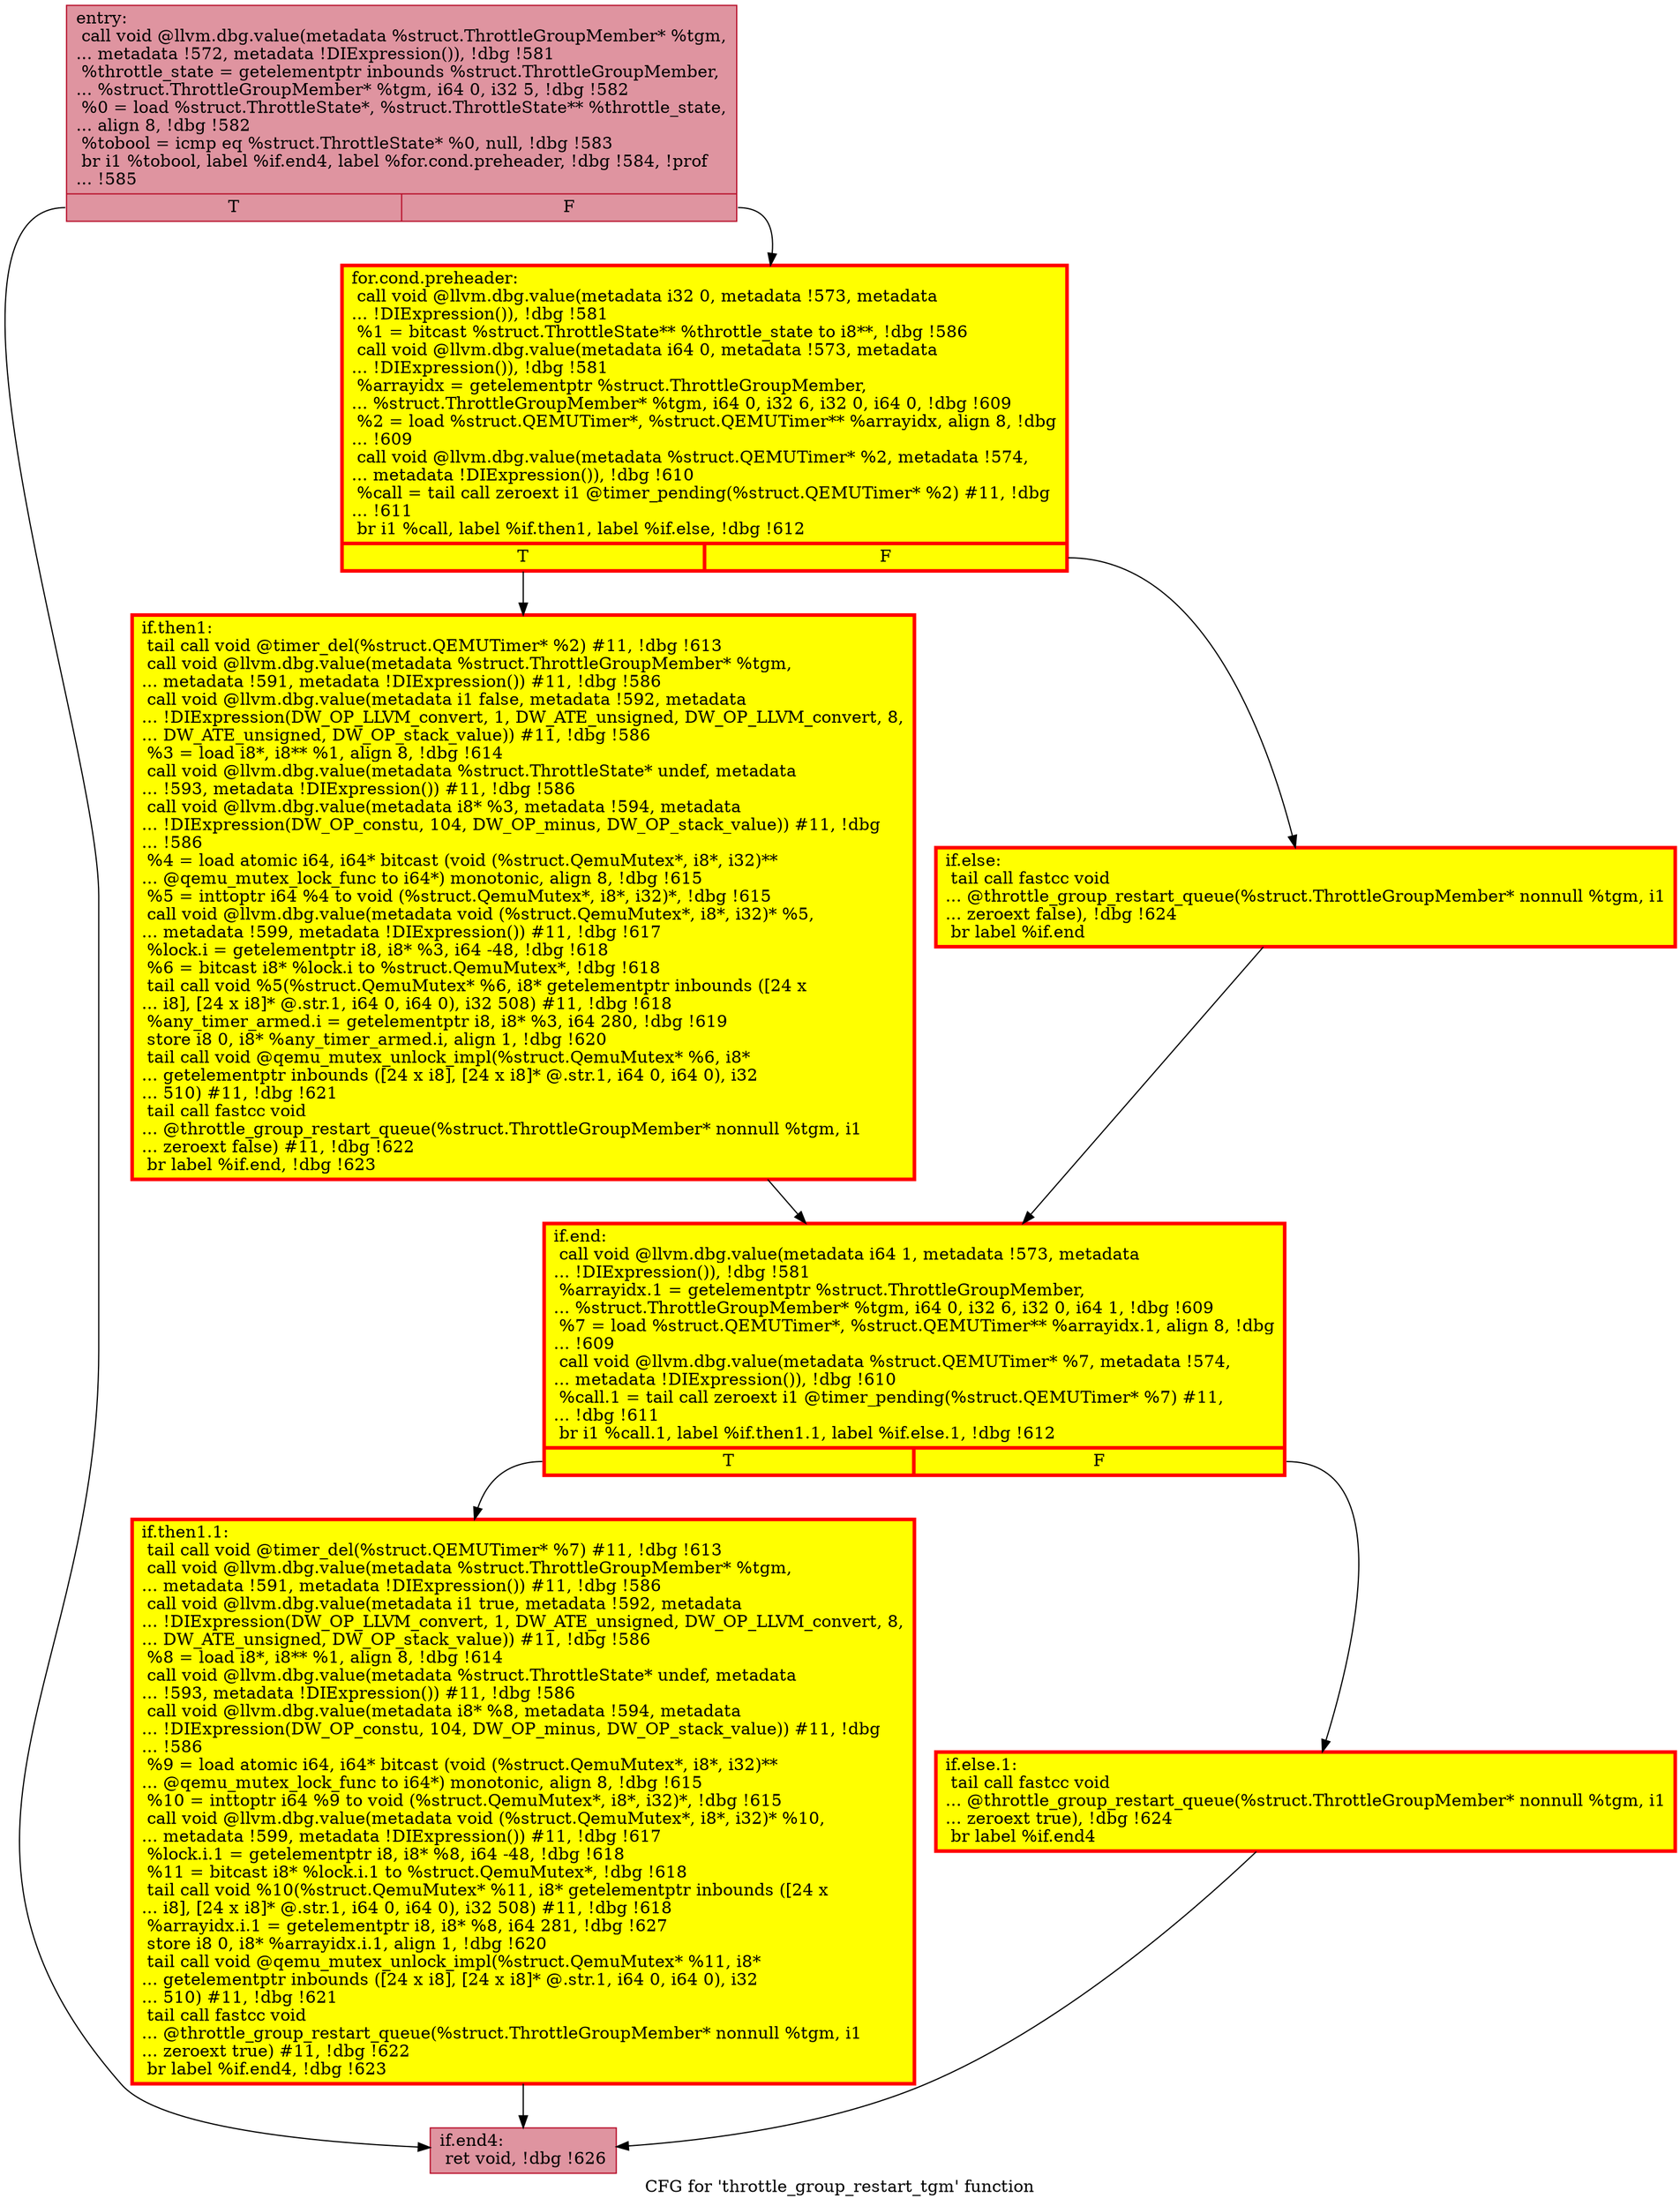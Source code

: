 digraph "CFG for 'throttle_group_restart_tgm' function" {
	label="CFG for 'throttle_group_restart_tgm' function";

	Node0x55c1bd6cd040 [shape=record,color="#b70d28ff", style=filled, fillcolor="#b70d2870",label="{entry:\l  call void @llvm.dbg.value(metadata %struct.ThrottleGroupMember* %tgm,\l... metadata !572, metadata !DIExpression()), !dbg !581\l  %throttle_state = getelementptr inbounds %struct.ThrottleGroupMember,\l... %struct.ThrottleGroupMember* %tgm, i64 0, i32 5, !dbg !582\l  %0 = load %struct.ThrottleState*, %struct.ThrottleState** %throttle_state,\l... align 8, !dbg !582\l  %tobool = icmp eq %struct.ThrottleState* %0, null, !dbg !583\l  br i1 %tobool, label %if.end4, label %for.cond.preheader, !dbg !584, !prof\l... !585\l|{<s0>T|<s1>F}}"];
	Node0x55c1bd6cd040:s0 -> Node0x55c1bd6dc000;
	Node0x55c1bd6cd040:s1 -> Node0x55c1bd752c70;
	Node0x55c1bd752c70 [shape=record,penwidth=3.0, style="filled", color="red", fillcolor="yellow",label="{for.cond.preheader:                               \l  call void @llvm.dbg.value(metadata i32 0, metadata !573, metadata\l... !DIExpression()), !dbg !581\l  %1 = bitcast %struct.ThrottleState** %throttle_state to i8**, !dbg !586\l  call void @llvm.dbg.value(metadata i64 0, metadata !573, metadata\l... !DIExpression()), !dbg !581\l  %arrayidx = getelementptr %struct.ThrottleGroupMember,\l... %struct.ThrottleGroupMember* %tgm, i64 0, i32 6, i32 0, i64 0, !dbg !609\l  %2 = load %struct.QEMUTimer*, %struct.QEMUTimer** %arrayidx, align 8, !dbg\l... !609\l  call void @llvm.dbg.value(metadata %struct.QEMUTimer* %2, metadata !574,\l... metadata !DIExpression()), !dbg !610\l  %call = tail call zeroext i1 @timer_pending(%struct.QEMUTimer* %2) #11, !dbg\l... !611\l  br i1 %call, label %if.then1, label %if.else, !dbg !612\l|{<s0>T|<s1>F}}"];
	Node0x55c1bd752c70:s0 -> Node0x55c1bd6dd580;
	Node0x55c1bd752c70:s1 -> Node0x55c1bd6dd660;
	Node0x55c1bd6dd580 [shape=record,penwidth=3.0, style="filled", color="red", fillcolor="yellow",label="{if.then1:                                         \l  tail call void @timer_del(%struct.QEMUTimer* %2) #11, !dbg !613\l  call void @llvm.dbg.value(metadata %struct.ThrottleGroupMember* %tgm,\l... metadata !591, metadata !DIExpression()) #11, !dbg !586\l  call void @llvm.dbg.value(metadata i1 false, metadata !592, metadata\l... !DIExpression(DW_OP_LLVM_convert, 1, DW_ATE_unsigned, DW_OP_LLVM_convert, 8,\l... DW_ATE_unsigned, DW_OP_stack_value)) #11, !dbg !586\l  %3 = load i8*, i8** %1, align 8, !dbg !614\l  call void @llvm.dbg.value(metadata %struct.ThrottleState* undef, metadata\l... !593, metadata !DIExpression()) #11, !dbg !586\l  call void @llvm.dbg.value(metadata i8* %3, metadata !594, metadata\l... !DIExpression(DW_OP_constu, 104, DW_OP_minus, DW_OP_stack_value)) #11, !dbg\l... !586\l  %4 = load atomic i64, i64* bitcast (void (%struct.QemuMutex*, i8*, i32)**\l... @qemu_mutex_lock_func to i64*) monotonic, align 8, !dbg !615\l  %5 = inttoptr i64 %4 to void (%struct.QemuMutex*, i8*, i32)*, !dbg !615\l  call void @llvm.dbg.value(metadata void (%struct.QemuMutex*, i8*, i32)* %5,\l... metadata !599, metadata !DIExpression()) #11, !dbg !617\l  %lock.i = getelementptr i8, i8* %3, i64 -48, !dbg !618\l  %6 = bitcast i8* %lock.i to %struct.QemuMutex*, !dbg !618\l  tail call void %5(%struct.QemuMutex* %6, i8* getelementptr inbounds ([24 x\l... i8], [24 x i8]* @.str.1, i64 0, i64 0), i32 508) #11, !dbg !618\l  %any_timer_armed.i = getelementptr i8, i8* %3, i64 280, !dbg !619\l  store i8 0, i8* %any_timer_armed.i, align 1, !dbg !620\l  tail call void @qemu_mutex_unlock_impl(%struct.QemuMutex* %6, i8*\l... getelementptr inbounds ([24 x i8], [24 x i8]* @.str.1, i64 0, i64 0), i32\l... 510) #11, !dbg !621\l  tail call fastcc void\l... @throttle_group_restart_queue(%struct.ThrottleGroupMember* nonnull %tgm, i1\l... zeroext false) #11, !dbg !622\l  br label %if.end, !dbg !623\l}"];
	Node0x55c1bd6dd580 -> Node0x55c1bd6dd5f0;
	Node0x55c1bd6dd660 [shape=record,penwidth=3.0, style="filled", color="red", fillcolor="yellow",label="{if.else:                                          \l  tail call fastcc void\l... @throttle_group_restart_queue(%struct.ThrottleGroupMember* nonnull %tgm, i1\l... zeroext false), !dbg !624\l  br label %if.end\l}"];
	Node0x55c1bd6dd660 -> Node0x55c1bd6dd5f0;
	Node0x55c1bd6dd5f0 [shape=record,penwidth=3.0, style="filled", color="red", fillcolor="yellow",label="{if.end:                                           \l  call void @llvm.dbg.value(metadata i64 1, metadata !573, metadata\l... !DIExpression()), !dbg !581\l  %arrayidx.1 = getelementptr %struct.ThrottleGroupMember,\l... %struct.ThrottleGroupMember* %tgm, i64 0, i32 6, i32 0, i64 1, !dbg !609\l  %7 = load %struct.QEMUTimer*, %struct.QEMUTimer** %arrayidx.1, align 8, !dbg\l... !609\l  call void @llvm.dbg.value(metadata %struct.QEMUTimer* %7, metadata !574,\l... metadata !DIExpression()), !dbg !610\l  %call.1 = tail call zeroext i1 @timer_pending(%struct.QEMUTimer* %7) #11,\l... !dbg !611\l  br i1 %call.1, label %if.then1.1, label %if.else.1, !dbg !612\l|{<s0>T|<s1>F}}"];
	Node0x55c1bd6dd5f0:s0 -> Node0x55c1bd797f10;
	Node0x55c1bd6dd5f0:s1 -> Node0x55c1bd77f290;
	Node0x55c1bd6dc000 [shape=record,color="#b70d28ff", style=filled, fillcolor="#b70d2870",label="{if.end4:                                          \l  ret void, !dbg !626\l}"];
	Node0x55c1bd77f290 [shape=record,penwidth=3.0, style="filled", color="red", fillcolor="yellow",label="{if.else.1:                                        \l  tail call fastcc void\l... @throttle_group_restart_queue(%struct.ThrottleGroupMember* nonnull %tgm, i1\l... zeroext true), !dbg !624\l  br label %if.end4\l}"];
	Node0x55c1bd77f290 -> Node0x55c1bd6dc000;
	Node0x55c1bd797f10 [shape=record,penwidth=3.0, style="filled", color="red", fillcolor="yellow",label="{if.then1.1:                                       \l  tail call void @timer_del(%struct.QEMUTimer* %7) #11, !dbg !613\l  call void @llvm.dbg.value(metadata %struct.ThrottleGroupMember* %tgm,\l... metadata !591, metadata !DIExpression()) #11, !dbg !586\l  call void @llvm.dbg.value(metadata i1 true, metadata !592, metadata\l... !DIExpression(DW_OP_LLVM_convert, 1, DW_ATE_unsigned, DW_OP_LLVM_convert, 8,\l... DW_ATE_unsigned, DW_OP_stack_value)) #11, !dbg !586\l  %8 = load i8*, i8** %1, align 8, !dbg !614\l  call void @llvm.dbg.value(metadata %struct.ThrottleState* undef, metadata\l... !593, metadata !DIExpression()) #11, !dbg !586\l  call void @llvm.dbg.value(metadata i8* %8, metadata !594, metadata\l... !DIExpression(DW_OP_constu, 104, DW_OP_minus, DW_OP_stack_value)) #11, !dbg\l... !586\l  %9 = load atomic i64, i64* bitcast (void (%struct.QemuMutex*, i8*, i32)**\l... @qemu_mutex_lock_func to i64*) monotonic, align 8, !dbg !615\l  %10 = inttoptr i64 %9 to void (%struct.QemuMutex*, i8*, i32)*, !dbg !615\l  call void @llvm.dbg.value(metadata void (%struct.QemuMutex*, i8*, i32)* %10,\l... metadata !599, metadata !DIExpression()) #11, !dbg !617\l  %lock.i.1 = getelementptr i8, i8* %8, i64 -48, !dbg !618\l  %11 = bitcast i8* %lock.i.1 to %struct.QemuMutex*, !dbg !618\l  tail call void %10(%struct.QemuMutex* %11, i8* getelementptr inbounds ([24 x\l... i8], [24 x i8]* @.str.1, i64 0, i64 0), i32 508) #11, !dbg !618\l  %arrayidx.i.1 = getelementptr i8, i8* %8, i64 281, !dbg !627\l  store i8 0, i8* %arrayidx.i.1, align 1, !dbg !620\l  tail call void @qemu_mutex_unlock_impl(%struct.QemuMutex* %11, i8*\l... getelementptr inbounds ([24 x i8], [24 x i8]* @.str.1, i64 0, i64 0), i32\l... 510) #11, !dbg !621\l  tail call fastcc void\l... @throttle_group_restart_queue(%struct.ThrottleGroupMember* nonnull %tgm, i1\l... zeroext true) #11, !dbg !622\l  br label %if.end4, !dbg !623\l}"];
	Node0x55c1bd797f10 -> Node0x55c1bd6dc000;
}
